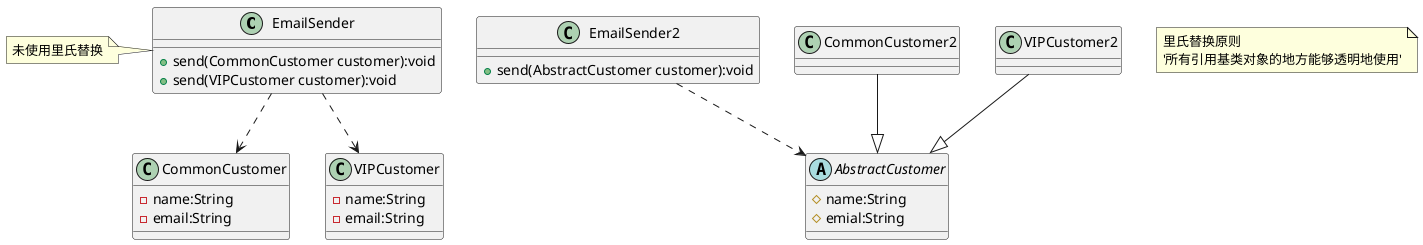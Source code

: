 @startuml

class EmailSender{
+send(CommonCustomer customer):void
+send(VIPCustomer customer):void
}
note left:未使用里氏替换
class CommonCustomer{
-name:String
-email:String
}
class VIPCustomer{
-name:String
-email:String
}
EmailSender..>CommonCustomer
EmailSender..>VIPCustomer

class EmailSender2{
+send(AbstractCustomer customer):void
}

abstract class AbstractCustomer{
#name:String
#emial:String
}
CommonCustomer2--|>AbstractCustomer
VIPCustomer2--|>AbstractCustomer
EmailSender2..>AbstractCustomer

note "里氏替换原则\n'所有引用基类对象的地方能够透明地使用'" as N1
@enduml